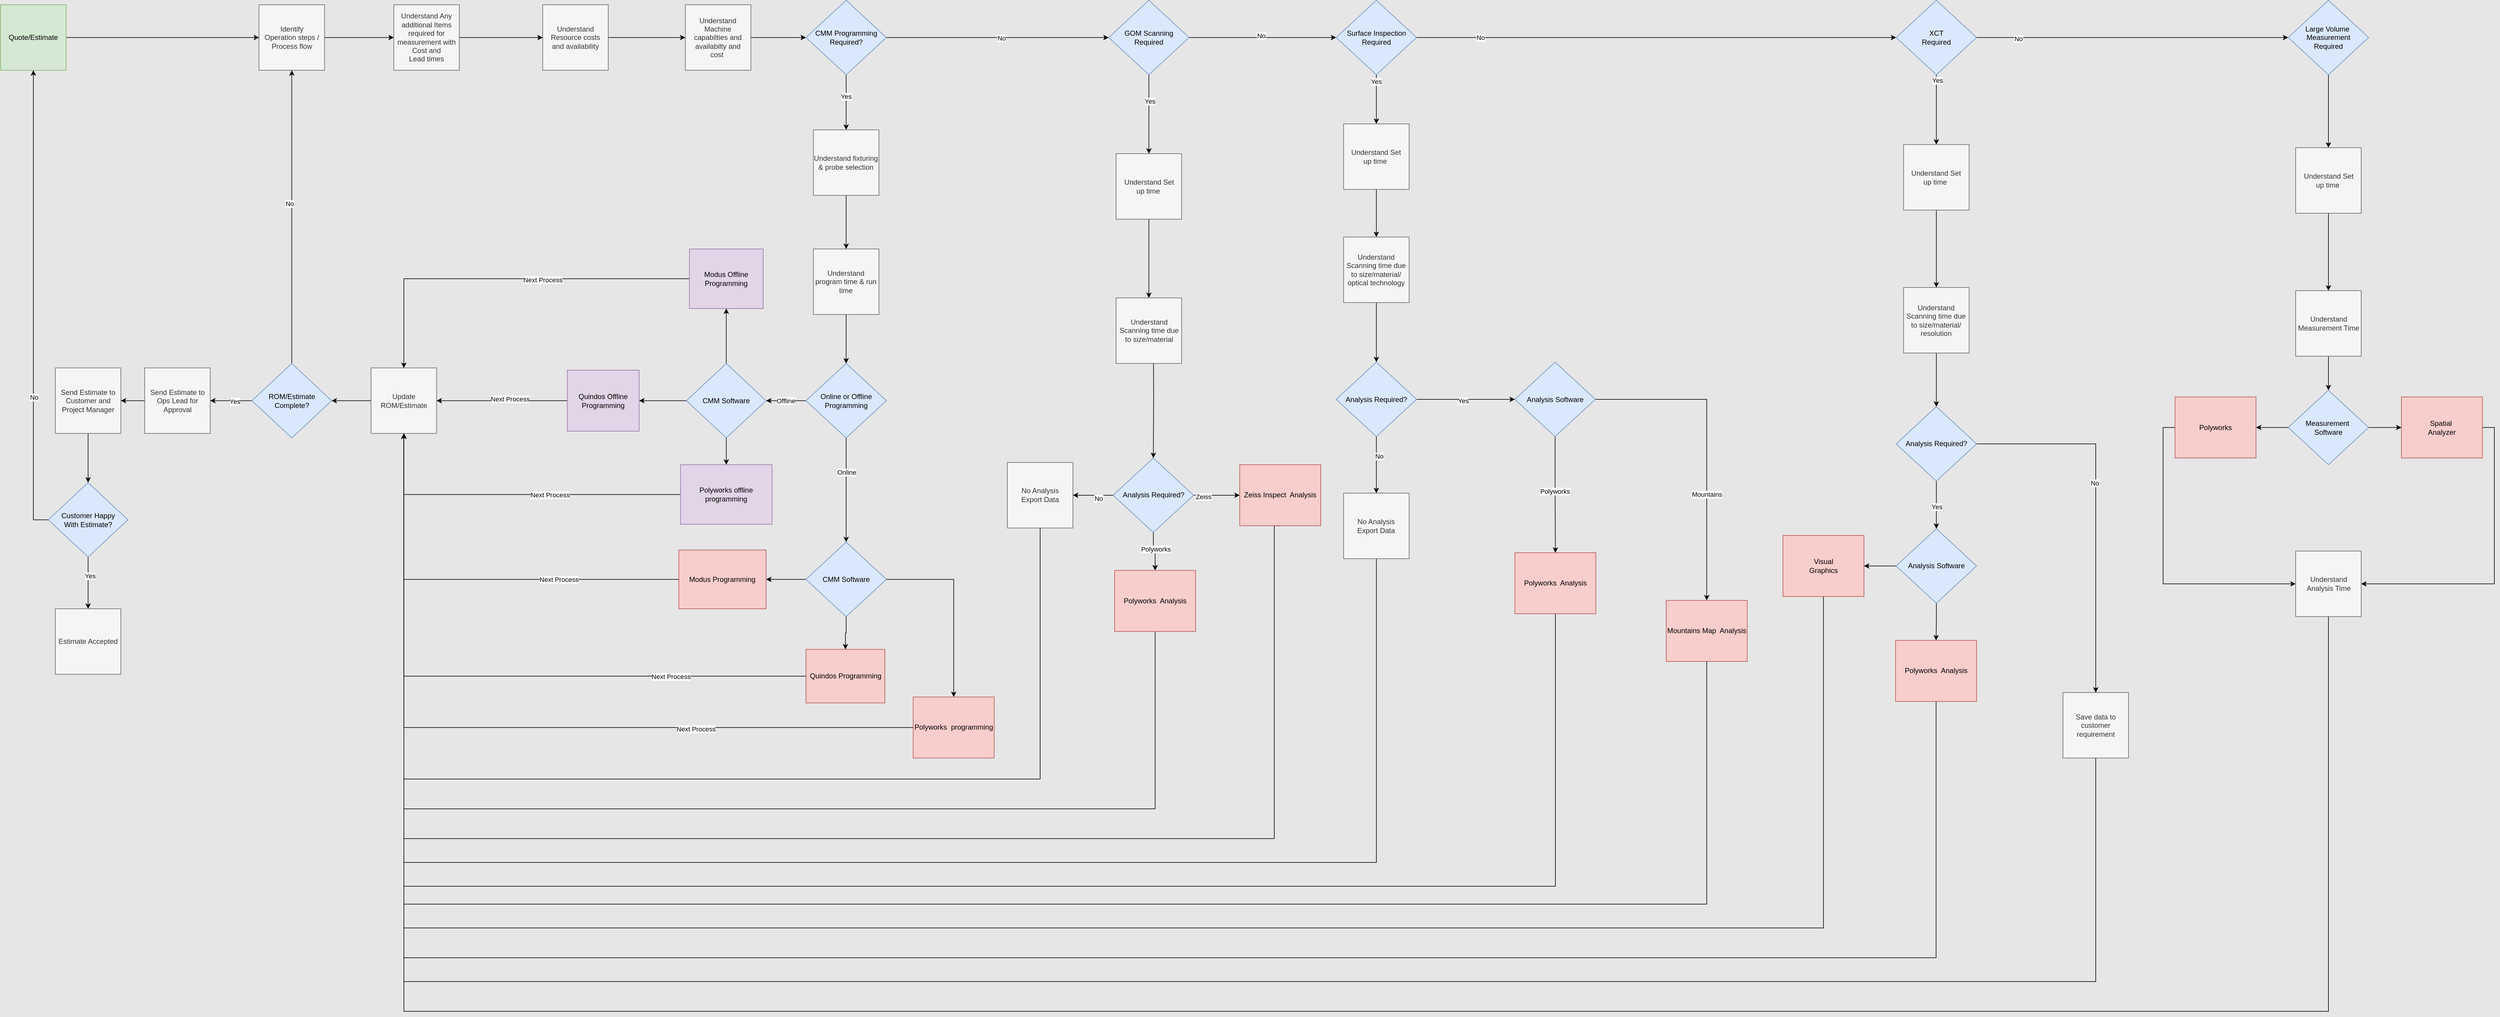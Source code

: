<mxfile version="24.7.16">
  <diagram name="Page-1" id="9IYEK_wxPiSf8hYUbTBJ">
    <mxGraphModel dx="4074" dy="2603" grid="1" gridSize="10" guides="1" tooltips="1" connect="1" arrows="1" fold="1" page="1" pageScale="1" pageWidth="1654" pageHeight="1169" background="#E6E6E6" math="0" shadow="0">
      <root>
        <mxCell id="0" />
        <mxCell id="1" parent="0" />
        <mxCell id="SHSCwAb2SmVs6MCCzv4--3" value="" style="edgeStyle=orthogonalEdgeStyle;rounded=0;orthogonalLoop=1;jettySize=auto;html=1;" parent="1" source="SHSCwAb2SmVs6MCCzv4--1" target="SHSCwAb2SmVs6MCCzv4--2" edge="1">
          <mxGeometry relative="1" as="geometry" />
        </mxCell>
        <mxCell id="SHSCwAb2SmVs6MCCzv4--1" value="Quote/Estimate" style="whiteSpace=wrap;html=1;aspect=fixed;fillColor=#d5e8d4;strokeColor=#82b366;" parent="1" vertex="1">
          <mxGeometry x="10" y="160" width="110" height="110" as="geometry" />
        </mxCell>
        <mxCell id="PAcAt_rOkVFhLOpjQl2_-14" value="" style="edgeStyle=orthogonalEdgeStyle;rounded=0;orthogonalLoop=1;jettySize=auto;html=1;" parent="1" source="SHSCwAb2SmVs6MCCzv4--2" target="SHSCwAb2SmVs6MCCzv4--6" edge="1">
          <mxGeometry relative="1" as="geometry" />
        </mxCell>
        <mxCell id="SHSCwAb2SmVs6MCCzv4--2" value="Identify &lt;br/&gt;Operation steps / &lt;br/&gt;Process flow" style="whiteSpace=wrap;html=1;aspect=fixed;fillColor=#f5f5f5;strokeColor=#666666;fontColor=#333333;" parent="1" vertex="1">
          <mxGeometry x="443.75" y="160" width="110" height="110" as="geometry" />
        </mxCell>
        <mxCell id="SHSCwAb2SmVs6MCCzv4--9" value="" style="edgeStyle=orthogonalEdgeStyle;rounded=0;orthogonalLoop=1;jettySize=auto;html=1;" parent="1" source="SHSCwAb2SmVs6MCCzv4--6" target="SHSCwAb2SmVs6MCCzv4--8" edge="1">
          <mxGeometry relative="1" as="geometry" />
        </mxCell>
        <mxCell id="SHSCwAb2SmVs6MCCzv4--6" value="Understand Any additional Items required for measurement with Cost and &lt;br/&gt;Lead times" style="whiteSpace=wrap;html=1;aspect=fixed;fillColor=#f5f5f5;strokeColor=#666666;fontColor=#333333;" parent="1" vertex="1">
          <mxGeometry x="670" y="160" width="110" height="110" as="geometry" />
        </mxCell>
        <mxCell id="SHSCwAb2SmVs6MCCzv4--11" value="" style="edgeStyle=orthogonalEdgeStyle;rounded=0;orthogonalLoop=1;jettySize=auto;html=1;" parent="1" source="SHSCwAb2SmVs6MCCzv4--8" target="SHSCwAb2SmVs6MCCzv4--10" edge="1">
          <mxGeometry relative="1" as="geometry" />
        </mxCell>
        <mxCell id="SHSCwAb2SmVs6MCCzv4--8" value="Understand&lt;br&gt;Resource costs&lt;br&gt;and availability" style="whiteSpace=wrap;html=1;aspect=fixed;fillColor=#f5f5f5;strokeColor=#666666;fontColor=#333333;" parent="1" vertex="1">
          <mxGeometry x="920" y="160" width="110" height="110" as="geometry" />
        </mxCell>
        <mxCell id="PAcAt_rOkVFhLOpjQl2_-10" style="edgeStyle=orthogonalEdgeStyle;rounded=0;orthogonalLoop=1;jettySize=auto;html=1;entryX=0;entryY=0.5;entryDx=0;entryDy=0;" parent="1" source="SHSCwAb2SmVs6MCCzv4--10" target="unKVaYUTBxjGMsJQrtcV-6" edge="1">
          <mxGeometry relative="1" as="geometry" />
        </mxCell>
        <mxCell id="SHSCwAb2SmVs6MCCzv4--10" value="Understand &lt;br/&gt;Machine &lt;br/&gt;capabilties and &lt;br/&gt;availabilty and &lt;br/&gt;cost&amp;nbsp;" style="whiteSpace=wrap;html=1;aspect=fixed;fillColor=#f5f5f5;strokeColor=#666666;fontColor=#333333;" parent="1" vertex="1">
          <mxGeometry x="1159.38" y="160" width="110" height="110" as="geometry" />
        </mxCell>
        <mxCell id="PAcAt_rOkVFhLOpjQl2_-5" value="" style="edgeStyle=orthogonalEdgeStyle;rounded=0;orthogonalLoop=1;jettySize=auto;html=1;" parent="1" source="unKVaYUTBxjGMsJQrtcV-6" target="PAcAt_rOkVFhLOpjQl2_-4" edge="1">
          <mxGeometry relative="1" as="geometry" />
        </mxCell>
        <mxCell id="PAcAt_rOkVFhLOpjQl2_-6" value="No" style="edgeLabel;html=1;align=center;verticalAlign=middle;resizable=0;points=[];" parent="PAcAt_rOkVFhLOpjQl2_-5" vertex="1" connectable="0">
          <mxGeometry x="0.037" y="-1" relative="1" as="geometry">
            <mxPoint x="-1" as="offset" />
          </mxGeometry>
        </mxCell>
        <mxCell id="d30VLbZXiumYJPV09XTk-22" value="" style="edgeStyle=orthogonalEdgeStyle;rounded=0;orthogonalLoop=1;jettySize=auto;html=1;" edge="1" parent="1" source="unKVaYUTBxjGMsJQrtcV-6" target="d30VLbZXiumYJPV09XTk-20">
          <mxGeometry relative="1" as="geometry" />
        </mxCell>
        <mxCell id="d30VLbZXiumYJPV09XTk-25" value="Yes" style="edgeLabel;html=1;align=center;verticalAlign=middle;resizable=0;points=[];" vertex="1" connectable="0" parent="d30VLbZXiumYJPV09XTk-22">
          <mxGeometry x="-0.218" y="-1" relative="1" as="geometry">
            <mxPoint as="offset" />
          </mxGeometry>
        </mxCell>
        <mxCell id="unKVaYUTBxjGMsJQrtcV-6" value="CMM Programming Required?" style="rhombus;whiteSpace=wrap;html=1;fillColor=#dae8fc;strokeColor=#6c8ebf;" parent="1" vertex="1">
          <mxGeometry x="1361.87" y="152.5" width="135" height="125" as="geometry" />
        </mxCell>
        <mxCell id="rqauZLuK4737hjcraJwY-5" value="Offline" style="edgeStyle=orthogonalEdgeStyle;rounded=0;orthogonalLoop=1;jettySize=auto;html=1;" parent="1" source="unKVaYUTBxjGMsJQrtcV-8" target="rqauZLuK4737hjcraJwY-4" edge="1">
          <mxGeometry relative="1" as="geometry" />
        </mxCell>
        <mxCell id="rqauZLuK4737hjcraJwY-8" value="" style="edgeStyle=orthogonalEdgeStyle;rounded=0;orthogonalLoop=1;jettySize=auto;html=1;" parent="1" source="unKVaYUTBxjGMsJQrtcV-8" target="rqauZLuK4737hjcraJwY-7" edge="1">
          <mxGeometry relative="1" as="geometry" />
        </mxCell>
        <mxCell id="rqauZLuK4737hjcraJwY-9" value="Online" style="edgeLabel;html=1;align=center;verticalAlign=middle;resizable=0;points=[];" parent="rqauZLuK4737hjcraJwY-8" vertex="1" connectable="0">
          <mxGeometry x="-0.338" relative="1" as="geometry">
            <mxPoint as="offset" />
          </mxGeometry>
        </mxCell>
        <mxCell id="unKVaYUTBxjGMsJQrtcV-8" value="Online or Offline Programming" style="rhombus;whiteSpace=wrap;html=1;fillColor=#dae8fc;strokeColor=#6c8ebf;" parent="1" vertex="1">
          <mxGeometry x="1361.87" y="762.21" width="135" height="125" as="geometry" />
        </mxCell>
        <mxCell id="rqauZLuK4737hjcraJwY-11" value="" style="edgeStyle=orthogonalEdgeStyle;rounded=0;orthogonalLoop=1;jettySize=auto;html=1;" parent="1" source="rqauZLuK4737hjcraJwY-4" target="rqauZLuK4737hjcraJwY-10" edge="1">
          <mxGeometry relative="1" as="geometry" />
        </mxCell>
        <mxCell id="rqauZLuK4737hjcraJwY-13" value="" style="edgeStyle=orthogonalEdgeStyle;rounded=0;orthogonalLoop=1;jettySize=auto;html=1;" parent="1" source="rqauZLuK4737hjcraJwY-4" target="rqauZLuK4737hjcraJwY-12" edge="1">
          <mxGeometry relative="1" as="geometry" />
        </mxCell>
        <mxCell id="d30VLbZXiumYJPV09XTk-16" style="edgeStyle=orthogonalEdgeStyle;rounded=0;orthogonalLoop=1;jettySize=auto;html=1;" edge="1" parent="1" source="rqauZLuK4737hjcraJwY-4" target="rqauZLuK4737hjcraJwY-16">
          <mxGeometry relative="1" as="geometry" />
        </mxCell>
        <mxCell id="rqauZLuK4737hjcraJwY-4" value="CMM Software" style="rhombus;whiteSpace=wrap;html=1;fillColor=#dae8fc;strokeColor=#6c8ebf;" parent="1" vertex="1">
          <mxGeometry x="1161.25" y="762.21" width="133.75" height="125" as="geometry" />
        </mxCell>
        <mxCell id="rqauZLuK4737hjcraJwY-21" value="" style="edgeStyle=orthogonalEdgeStyle;rounded=0;orthogonalLoop=1;jettySize=auto;html=1;" parent="1" source="rqauZLuK4737hjcraJwY-7" target="rqauZLuK4737hjcraJwY-20" edge="1">
          <mxGeometry relative="1" as="geometry" />
        </mxCell>
        <mxCell id="rqauZLuK4737hjcraJwY-22" value="" style="edgeStyle=orthogonalEdgeStyle;rounded=0;orthogonalLoop=1;jettySize=auto;html=1;" parent="1" source="rqauZLuK4737hjcraJwY-7" target="rqauZLuK4737hjcraJwY-18" edge="1">
          <mxGeometry relative="1" as="geometry" />
        </mxCell>
        <mxCell id="rqauZLuK4737hjcraJwY-23" value="" style="edgeStyle=orthogonalEdgeStyle;rounded=0;orthogonalLoop=1;jettySize=auto;html=1;" parent="1" source="rqauZLuK4737hjcraJwY-7" target="rqauZLuK4737hjcraJwY-19" edge="1">
          <mxGeometry relative="1" as="geometry" />
        </mxCell>
        <mxCell id="rqauZLuK4737hjcraJwY-7" value="CMM Software" style="rhombus;whiteSpace=wrap;html=1;fillColor=#dae8fc;strokeColor=#6c8ebf;" parent="1" vertex="1">
          <mxGeometry x="1361.87" y="1062.21" width="135" height="125" as="geometry" />
        </mxCell>
        <mxCell id="rqauZLuK4737hjcraJwY-32" style="edgeStyle=orthogonalEdgeStyle;rounded=0;orthogonalLoop=1;jettySize=auto;html=1;" parent="1" source="rqauZLuK4737hjcraJwY-10" target="rqauZLuK4737hjcraJwY-25" edge="1">
          <mxGeometry relative="1" as="geometry" />
        </mxCell>
        <mxCell id="rqauZLuK4737hjcraJwY-42" value="Next Process" style="edgeLabel;html=1;align=center;verticalAlign=middle;resizable=0;points=[];" parent="rqauZLuK4737hjcraJwY-32" vertex="1" connectable="0">
          <mxGeometry x="-0.226" y="1" relative="1" as="geometry">
            <mxPoint as="offset" />
          </mxGeometry>
        </mxCell>
        <mxCell id="rqauZLuK4737hjcraJwY-10" value="Polyworks offline programming" style="whiteSpace=wrap;html=1;fillColor=#e1d5e7;strokeColor=#9673a6;" parent="1" vertex="1">
          <mxGeometry x="1151.26" y="932.21" width="153.74" height="100" as="geometry" />
        </mxCell>
        <mxCell id="rqauZLuK4737hjcraJwY-26" value="" style="edgeStyle=orthogonalEdgeStyle;rounded=0;orthogonalLoop=1;jettySize=auto;html=1;" parent="1" source="rqauZLuK4737hjcraJwY-12" target="rqauZLuK4737hjcraJwY-25" edge="1">
          <mxGeometry relative="1" as="geometry" />
        </mxCell>
        <mxCell id="rqauZLuK4737hjcraJwY-43" value="Next Process" style="edgeLabel;html=1;align=center;verticalAlign=middle;resizable=0;points=[];" parent="rqauZLuK4737hjcraJwY-26" vertex="1" connectable="0">
          <mxGeometry x="-0.116" y="-3" relative="1" as="geometry">
            <mxPoint as="offset" />
          </mxGeometry>
        </mxCell>
        <mxCell id="rqauZLuK4737hjcraJwY-12" value="Quindos Offline Programming" style="whiteSpace=wrap;html=1;fillColor=#e1d5e7;strokeColor=#9673a6;" parent="1" vertex="1">
          <mxGeometry x="961.25" y="773.46" width="120.63" height="102.5" as="geometry" />
        </mxCell>
        <mxCell id="d30VLbZXiumYJPV09XTk-17" style="edgeStyle=orthogonalEdgeStyle;rounded=0;orthogonalLoop=1;jettySize=auto;html=1;" edge="1" parent="1" source="rqauZLuK4737hjcraJwY-16" target="rqauZLuK4737hjcraJwY-25">
          <mxGeometry relative="1" as="geometry" />
        </mxCell>
        <mxCell id="d30VLbZXiumYJPV09XTk-18" value="Next Process" style="edgeLabel;html=1;align=center;verticalAlign=middle;resizable=0;points=[];" vertex="1" connectable="0" parent="d30VLbZXiumYJPV09XTk-17">
          <mxGeometry x="-0.214" y="2" relative="1" as="geometry">
            <mxPoint as="offset" />
          </mxGeometry>
        </mxCell>
        <mxCell id="rqauZLuK4737hjcraJwY-16" value="Modus Offline Programming" style="whiteSpace=wrap;html=1;fillColor=#e1d5e7;strokeColor=#9673a6;" parent="1" vertex="1">
          <mxGeometry x="1166.25" y="570" width="123.75" height="100" as="geometry" />
        </mxCell>
        <mxCell id="rqauZLuK4737hjcraJwY-31" style="edgeStyle=orthogonalEdgeStyle;rounded=0;orthogonalLoop=1;jettySize=auto;html=1;entryX=0.5;entryY=1;entryDx=0;entryDy=0;" parent="1" source="rqauZLuK4737hjcraJwY-18" target="rqauZLuK4737hjcraJwY-25" edge="1">
          <mxGeometry relative="1" as="geometry" />
        </mxCell>
        <mxCell id="rqauZLuK4737hjcraJwY-41" value="Next Process" style="edgeLabel;html=1;align=center;verticalAlign=middle;resizable=0;points=[];" parent="rqauZLuK4737hjcraJwY-31" vertex="1" connectable="0">
          <mxGeometry x="-0.429" relative="1" as="geometry">
            <mxPoint as="offset" />
          </mxGeometry>
        </mxCell>
        <mxCell id="rqauZLuK4737hjcraJwY-18" value="Modus Programming" style="whiteSpace=wrap;html=1;fillColor=#f8cecc;strokeColor=#b85450;" parent="1" vertex="1">
          <mxGeometry x="1148.45" y="1075.34" width="146.55" height="98.75" as="geometry" />
        </mxCell>
        <mxCell id="rqauZLuK4737hjcraJwY-33" style="edgeStyle=orthogonalEdgeStyle;rounded=0;orthogonalLoop=1;jettySize=auto;html=1;" parent="1" source="rqauZLuK4737hjcraJwY-19" target="rqauZLuK4737hjcraJwY-25" edge="1">
          <mxGeometry relative="1" as="geometry" />
        </mxCell>
        <mxCell id="rqauZLuK4737hjcraJwY-40" value="Next Process" style="edgeLabel;html=1;align=center;verticalAlign=middle;resizable=0;points=[];" parent="rqauZLuK4737hjcraJwY-33" vertex="1" connectable="0">
          <mxGeometry x="-0.581" y="1" relative="1" as="geometry">
            <mxPoint as="offset" />
          </mxGeometry>
        </mxCell>
        <mxCell id="rqauZLuK4737hjcraJwY-19" value="Quindos Programming" style="whiteSpace=wrap;html=1;fillColor=#f8cecc;strokeColor=#b85450;" parent="1" vertex="1">
          <mxGeometry x="1361.87" y="1242.21" width="132.5" height="90" as="geometry" />
        </mxCell>
        <mxCell id="rqauZLuK4737hjcraJwY-38" style="edgeStyle=orthogonalEdgeStyle;rounded=0;orthogonalLoop=1;jettySize=auto;html=1;entryX=0.5;entryY=1;entryDx=0;entryDy=0;" parent="1" source="rqauZLuK4737hjcraJwY-20" target="rqauZLuK4737hjcraJwY-25" edge="1">
          <mxGeometry relative="1" as="geometry" />
        </mxCell>
        <mxCell id="rqauZLuK4737hjcraJwY-39" value="Next Process" style="edgeLabel;html=1;align=center;verticalAlign=middle;resizable=0;points=[];" parent="rqauZLuK4737hjcraJwY-38" vertex="1" connectable="0">
          <mxGeometry x="-0.458" y="2" relative="1" as="geometry">
            <mxPoint as="offset" />
          </mxGeometry>
        </mxCell>
        <mxCell id="rqauZLuK4737hjcraJwY-20" value="Polyworks&amp;nbsp; programming" style="whiteSpace=wrap;html=1;fillColor=#f8cecc;strokeColor=#b85450;" parent="1" vertex="1">
          <mxGeometry x="1541.87" y="1322.21" width="135.99" height="102.5" as="geometry" />
        </mxCell>
        <mxCell id="rqauZLuK4737hjcraJwY-46" value="" style="edgeStyle=orthogonalEdgeStyle;rounded=0;orthogonalLoop=1;jettySize=auto;html=1;" parent="1" source="rqauZLuK4737hjcraJwY-25" target="rqauZLuK4737hjcraJwY-45" edge="1">
          <mxGeometry relative="1" as="geometry" />
        </mxCell>
        <mxCell id="rqauZLuK4737hjcraJwY-25" value="Update ROM/Estimate" style="whiteSpace=wrap;html=1;aspect=fixed;fillColor=#f5f5f5;strokeColor=#666666;fontColor=#333333;" parent="1" vertex="1">
          <mxGeometry x="631.87" y="769.71" width="110" height="110" as="geometry" />
        </mxCell>
        <mxCell id="rqauZLuK4737hjcraJwY-51" value="" style="edgeStyle=orthogonalEdgeStyle;rounded=0;orthogonalLoop=1;jettySize=auto;html=1;" parent="1" source="rqauZLuK4737hjcraJwY-45" target="rqauZLuK4737hjcraJwY-50" edge="1">
          <mxGeometry relative="1" as="geometry" />
        </mxCell>
        <mxCell id="PAcAt_rOkVFhLOpjQl2_-7" value="Yes" style="edgeLabel;html=1;align=center;verticalAlign=middle;resizable=0;points=[];" parent="rqauZLuK4737hjcraJwY-51" vertex="1" connectable="0">
          <mxGeometry x="-0.136" y="1" relative="1" as="geometry">
            <mxPoint x="1" as="offset" />
          </mxGeometry>
        </mxCell>
        <mxCell id="PAcAt_rOkVFhLOpjQl2_-15" style="edgeStyle=orthogonalEdgeStyle;rounded=0;orthogonalLoop=1;jettySize=auto;html=1;" parent="1" source="rqauZLuK4737hjcraJwY-45" target="SHSCwAb2SmVs6MCCzv4--2" edge="1">
          <mxGeometry relative="1" as="geometry" />
        </mxCell>
        <mxCell id="PAcAt_rOkVFhLOpjQl2_-16" value="No" style="edgeLabel;html=1;align=center;verticalAlign=middle;resizable=0;points=[];" parent="PAcAt_rOkVFhLOpjQl2_-15" vertex="1" connectable="0">
          <mxGeometry x="0.093" y="4" relative="1" as="geometry">
            <mxPoint as="offset" />
          </mxGeometry>
        </mxCell>
        <mxCell id="rqauZLuK4737hjcraJwY-45" value="ROM/Estimate&lt;div&gt;Complete?&lt;/div&gt;" style="rhombus;whiteSpace=wrap;html=1;fillColor=#dae8fc;strokeColor=#6c8ebf;" parent="1" vertex="1">
          <mxGeometry x="431.87" y="762.21" width="133.75" height="125" as="geometry" />
        </mxCell>
        <mxCell id="rqauZLuK4737hjcraJwY-53" value="" style="edgeStyle=orthogonalEdgeStyle;rounded=0;orthogonalLoop=1;jettySize=auto;html=1;" parent="1" source="rqauZLuK4737hjcraJwY-50" target="rqauZLuK4737hjcraJwY-52" edge="1">
          <mxGeometry relative="1" as="geometry" />
        </mxCell>
        <mxCell id="rqauZLuK4737hjcraJwY-50" value="Send Estimate to Ops Lead for Approval" style="whiteSpace=wrap;html=1;aspect=fixed;fillColor=#f5f5f5;strokeColor=#666666;fontColor=#333333;" parent="1" vertex="1">
          <mxGeometry x="251.87" y="769.71" width="110" height="110" as="geometry" />
        </mxCell>
        <mxCell id="rqauZLuK4737hjcraJwY-55" value="" style="edgeStyle=orthogonalEdgeStyle;rounded=0;orthogonalLoop=1;jettySize=auto;html=1;" parent="1" source="rqauZLuK4737hjcraJwY-52" target="rqauZLuK4737hjcraJwY-54" edge="1">
          <mxGeometry relative="1" as="geometry" />
        </mxCell>
        <mxCell id="rqauZLuK4737hjcraJwY-52" value="Send Estimate to Customer and Project Manager" style="whiteSpace=wrap;html=1;aspect=fixed;fillColor=#f5f5f5;strokeColor=#666666;fontColor=#333333;" parent="1" vertex="1">
          <mxGeometry x="101.87" y="769.71" width="110" height="110" as="geometry" />
        </mxCell>
        <mxCell id="rqauZLuK4737hjcraJwY-56" style="edgeStyle=orthogonalEdgeStyle;rounded=0;orthogonalLoop=1;jettySize=auto;html=1;exitX=0;exitY=0.5;exitDx=0;exitDy=0;entryX=0.5;entryY=1;entryDx=0;entryDy=0;" parent="1" source="rqauZLuK4737hjcraJwY-54" target="SHSCwAb2SmVs6MCCzv4--1" edge="1">
          <mxGeometry relative="1" as="geometry" />
        </mxCell>
        <mxCell id="rqauZLuK4737hjcraJwY-57" value="No" style="edgeLabel;html=1;align=center;verticalAlign=middle;resizable=0;points=[];" parent="rqauZLuK4737hjcraJwY-56" vertex="1" connectable="0">
          <mxGeometry x="-0.408" y="-1" relative="1" as="geometry">
            <mxPoint as="offset" />
          </mxGeometry>
        </mxCell>
        <mxCell id="PAcAt_rOkVFhLOpjQl2_-2" value="" style="edgeStyle=orthogonalEdgeStyle;rounded=0;orthogonalLoop=1;jettySize=auto;html=1;" parent="1" source="rqauZLuK4737hjcraJwY-54" target="PAcAt_rOkVFhLOpjQl2_-1" edge="1">
          <mxGeometry relative="1" as="geometry" />
        </mxCell>
        <mxCell id="PAcAt_rOkVFhLOpjQl2_-3" value="Yes" style="edgeLabel;html=1;align=center;verticalAlign=middle;resizable=0;points=[];" parent="PAcAt_rOkVFhLOpjQl2_-2" vertex="1" connectable="0">
          <mxGeometry x="-0.263" y="3" relative="1" as="geometry">
            <mxPoint as="offset" />
          </mxGeometry>
        </mxCell>
        <mxCell id="rqauZLuK4737hjcraJwY-54" value="Customer Happy&lt;div&gt;With Estimate?&lt;/div&gt;" style="rhombus;whiteSpace=wrap;html=1;fillColor=#dae8fc;strokeColor=#6c8ebf;" parent="1" vertex="1">
          <mxGeometry x="90.0" y="962.21" width="133.75" height="125" as="geometry" />
        </mxCell>
        <mxCell id="PAcAt_rOkVFhLOpjQl2_-1" value="Estimate Accepted" style="whiteSpace=wrap;html=1;aspect=fixed;fillColor=#f5f5f5;strokeColor=#666666;fontColor=#333333;" parent="1" vertex="1">
          <mxGeometry x="101.87" y="1174.09" width="110" height="110" as="geometry" />
        </mxCell>
        <mxCell id="PAcAt_rOkVFhLOpjQl2_-9" value="" style="edgeStyle=orthogonalEdgeStyle;rounded=0;orthogonalLoop=1;jettySize=auto;html=1;" parent="1" source="PAcAt_rOkVFhLOpjQl2_-4" target="PAcAt_rOkVFhLOpjQl2_-8" edge="1">
          <mxGeometry relative="1" as="geometry" />
        </mxCell>
        <mxCell id="PAcAt_rOkVFhLOpjQl2_-42" value="Yes" style="edgeLabel;html=1;align=center;verticalAlign=middle;resizable=0;points=[];" parent="PAcAt_rOkVFhLOpjQl2_-9" vertex="1" connectable="0">
          <mxGeometry x="-0.331" y="1" relative="1" as="geometry">
            <mxPoint as="offset" />
          </mxGeometry>
        </mxCell>
        <mxCell id="PAcAt_rOkVFhLOpjQl2_-32" style="edgeStyle=orthogonalEdgeStyle;rounded=0;orthogonalLoop=1;jettySize=auto;html=1;" parent="1" source="PAcAt_rOkVFhLOpjQl2_-4" target="PAcAt_rOkVFhLOpjQl2_-31" edge="1">
          <mxGeometry relative="1" as="geometry" />
        </mxCell>
        <mxCell id="PAcAt_rOkVFhLOpjQl2_-43" value="No" style="edgeLabel;html=1;align=center;verticalAlign=middle;resizable=0;points=[];" parent="PAcAt_rOkVFhLOpjQl2_-32" vertex="1" connectable="0">
          <mxGeometry x="-0.017" y="3" relative="1" as="geometry">
            <mxPoint x="-1" as="offset" />
          </mxGeometry>
        </mxCell>
        <mxCell id="PAcAt_rOkVFhLOpjQl2_-4" value="GOM Scanning&lt;div&gt;Required&lt;/div&gt;" style="rhombus;whiteSpace=wrap;html=1;fillColor=#dae8fc;strokeColor=#6c8ebf;" parent="1" vertex="1">
          <mxGeometry x="1870" y="152.5" width="135" height="125" as="geometry" />
        </mxCell>
        <mxCell id="PAcAt_rOkVFhLOpjQl2_-12" value="" style="edgeStyle=orthogonalEdgeStyle;rounded=0;orthogonalLoop=1;jettySize=auto;html=1;" parent="1" source="PAcAt_rOkVFhLOpjQl2_-8" target="PAcAt_rOkVFhLOpjQl2_-11" edge="1">
          <mxGeometry relative="1" as="geometry" />
        </mxCell>
        <mxCell id="PAcAt_rOkVFhLOpjQl2_-8" value="Understand Set &lt;br/&gt;up time&amp;nbsp;" style="whiteSpace=wrap;html=1;aspect=fixed;fillColor=#f5f5f5;strokeColor=#666666;fontColor=#333333;" parent="1" vertex="1">
          <mxGeometry x="1882.5" y="410.0" width="110" height="110" as="geometry" />
        </mxCell>
        <mxCell id="d30VLbZXiumYJPV09XTk-48" style="edgeStyle=orthogonalEdgeStyle;rounded=0;orthogonalLoop=1;jettySize=auto;html=1;" edge="1" parent="1" target="PAcAt_rOkVFhLOpjQl2_-20">
          <mxGeometry relative="1" as="geometry">
            <mxPoint x="1945" y="710" as="sourcePoint" />
          </mxGeometry>
        </mxCell>
        <mxCell id="PAcAt_rOkVFhLOpjQl2_-11" value="Understand Scanning time due to size/material" style="whiteSpace=wrap;html=1;aspect=fixed;fillColor=#f5f5f5;strokeColor=#666666;fontColor=#333333;" parent="1" vertex="1">
          <mxGeometry x="1882.5" y="652.21" width="110" height="110" as="geometry" />
        </mxCell>
        <mxCell id="PAcAt_rOkVFhLOpjQl2_-23" value="" style="edgeStyle=orthogonalEdgeStyle;rounded=0;orthogonalLoop=1;jettySize=auto;html=1;" parent="1" source="PAcAt_rOkVFhLOpjQl2_-20" target="PAcAt_rOkVFhLOpjQl2_-22" edge="1">
          <mxGeometry relative="1" as="geometry" />
        </mxCell>
        <mxCell id="PAcAt_rOkVFhLOpjQl2_-39" value="No" style="edgeLabel;html=1;align=center;verticalAlign=middle;resizable=0;points=[];" parent="PAcAt_rOkVFhLOpjQl2_-23" vertex="1" connectable="0">
          <mxGeometry x="-0.254" y="5" relative="1" as="geometry">
            <mxPoint as="offset" />
          </mxGeometry>
        </mxCell>
        <mxCell id="PAcAt_rOkVFhLOpjQl2_-25" value="" style="edgeStyle=orthogonalEdgeStyle;rounded=0;orthogonalLoop=1;jettySize=auto;html=1;entryX=0.5;entryY=0;entryDx=0;entryDy=0;exitX=0.5;exitY=1;exitDx=0;exitDy=0;" parent="1" source="PAcAt_rOkVFhLOpjQl2_-20" target="PAcAt_rOkVFhLOpjQl2_-24" edge="1">
          <mxGeometry relative="1" as="geometry">
            <mxPoint x="1944.963" y="1045.926" as="sourcePoint" />
            <mxPoint x="1945.63" y="1110.96" as="targetPoint" />
          </mxGeometry>
        </mxCell>
        <mxCell id="PAcAt_rOkVFhLOpjQl2_-40" value="Polyworks" style="edgeLabel;html=1;align=center;verticalAlign=middle;resizable=0;points=[];" parent="PAcAt_rOkVFhLOpjQl2_-25" vertex="1" connectable="0">
          <mxGeometry x="-0.18" y="4" relative="1" as="geometry">
            <mxPoint as="offset" />
          </mxGeometry>
        </mxCell>
        <mxCell id="PAcAt_rOkVFhLOpjQl2_-27" value="" style="edgeStyle=orthogonalEdgeStyle;rounded=0;orthogonalLoop=1;jettySize=auto;html=1;entryX=0;entryY=0.5;entryDx=0;entryDy=0;exitX=1;exitY=0.5;exitDx=0;exitDy=0;" parent="1" source="PAcAt_rOkVFhLOpjQl2_-20" target="PAcAt_rOkVFhLOpjQl2_-26" edge="1">
          <mxGeometry relative="1" as="geometry">
            <mxPoint x="2012.453" y="983.417" as="sourcePoint" />
            <mxPoint x="2155.63" y="1220.96" as="targetPoint" />
          </mxGeometry>
        </mxCell>
        <mxCell id="PAcAt_rOkVFhLOpjQl2_-41" value="Zeiss" style="edgeLabel;html=1;align=center;verticalAlign=middle;resizable=0;points=[];" parent="PAcAt_rOkVFhLOpjQl2_-27" vertex="1" connectable="0">
          <mxGeometry x="-0.575" y="-2" relative="1" as="geometry">
            <mxPoint as="offset" />
          </mxGeometry>
        </mxCell>
        <mxCell id="PAcAt_rOkVFhLOpjQl2_-20" value="Analysis Required?" style="rhombus;whiteSpace=wrap;html=1;fillColor=#dae8fc;strokeColor=#6c8ebf;" parent="1" vertex="1">
          <mxGeometry x="1877.5" y="920.96" width="135" height="125" as="geometry" />
        </mxCell>
        <mxCell id="PAcAt_rOkVFhLOpjQl2_-28" style="edgeStyle=orthogonalEdgeStyle;rounded=0;orthogonalLoop=1;jettySize=auto;html=1;" parent="1" source="PAcAt_rOkVFhLOpjQl2_-22" target="rqauZLuK4737hjcraJwY-25" edge="1">
          <mxGeometry relative="1" as="geometry">
            <Array as="points">
              <mxPoint x="1755" y="1460" />
              <mxPoint x="687" y="1460" />
            </Array>
          </mxGeometry>
        </mxCell>
        <mxCell id="PAcAt_rOkVFhLOpjQl2_-22" value="No Analysis&lt;div&gt;Export Data&lt;/div&gt;" style="whiteSpace=wrap;html=1;aspect=fixed;fillColor=#f5f5f5;strokeColor=#666666;fontColor=#333333;" parent="1" vertex="1">
          <mxGeometry x="1700" y="928.46" width="110" height="110" as="geometry" />
        </mxCell>
        <mxCell id="PAcAt_rOkVFhLOpjQl2_-29" style="edgeStyle=orthogonalEdgeStyle;rounded=0;orthogonalLoop=1;jettySize=auto;html=1;exitX=0.5;exitY=1;exitDx=0;exitDy=0;" parent="1" source="PAcAt_rOkVFhLOpjQl2_-24" target="rqauZLuK4737hjcraJwY-25" edge="1">
          <mxGeometry relative="1" as="geometry">
            <Array as="points">
              <mxPoint x="1948" y="1510" />
              <mxPoint x="687" y="1510" />
            </Array>
          </mxGeometry>
        </mxCell>
        <mxCell id="PAcAt_rOkVFhLOpjQl2_-24" value="Polyworks&amp;nbsp; Analysis" style="whiteSpace=wrap;html=1;fillColor=#f8cecc;strokeColor=#b85450;" parent="1" vertex="1">
          <mxGeometry x="1880" y="1109.71" width="135.99" height="102.5" as="geometry" />
        </mxCell>
        <mxCell id="d30VLbZXiumYJPV09XTk-49" style="edgeStyle=orthogonalEdgeStyle;rounded=0;orthogonalLoop=1;jettySize=auto;html=1;exitX=0.5;exitY=1;exitDx=0;exitDy=0;" edge="1" parent="1" source="PAcAt_rOkVFhLOpjQl2_-26" target="rqauZLuK4737hjcraJwY-25">
          <mxGeometry relative="1" as="geometry">
            <Array as="points">
              <mxPoint x="2148" y="1035" />
              <mxPoint x="2148" y="1560" />
              <mxPoint x="687" y="1560" />
            </Array>
          </mxGeometry>
        </mxCell>
        <mxCell id="PAcAt_rOkVFhLOpjQl2_-26" value="Zeiss Inspect&amp;nbsp; Analysis" style="whiteSpace=wrap;html=1;fillColor=#f8cecc;strokeColor=#b85450;" parent="1" vertex="1">
          <mxGeometry x="2090" y="932.21" width="135.99" height="102.5" as="geometry" />
        </mxCell>
        <mxCell id="PAcAt_rOkVFhLOpjQl2_-34" style="edgeStyle=orthogonalEdgeStyle;rounded=0;orthogonalLoop=1;jettySize=auto;html=1;" parent="1" source="PAcAt_rOkVFhLOpjQl2_-31" target="PAcAt_rOkVFhLOpjQl2_-33" edge="1">
          <mxGeometry relative="1" as="geometry" />
        </mxCell>
        <mxCell id="d30VLbZXiumYJPV09XTk-19" value="Yes" style="edgeLabel;html=1;align=center;verticalAlign=middle;resizable=0;points=[];" vertex="1" connectable="0" parent="PAcAt_rOkVFhLOpjQl2_-34">
          <mxGeometry x="-0.735" y="-1" relative="1" as="geometry">
            <mxPoint as="offset" />
          </mxGeometry>
        </mxCell>
        <mxCell id="PAcAt_rOkVFhLOpjQl2_-65" style="edgeStyle=orthogonalEdgeStyle;rounded=0;orthogonalLoop=1;jettySize=auto;html=1;" parent="1" source="PAcAt_rOkVFhLOpjQl2_-31" target="PAcAt_rOkVFhLOpjQl2_-64" edge="1">
          <mxGeometry relative="1" as="geometry" />
        </mxCell>
        <mxCell id="d30VLbZXiumYJPV09XTk-15" value="No" style="edgeLabel;html=1;align=center;verticalAlign=middle;resizable=0;points=[];" vertex="1" connectable="0" parent="PAcAt_rOkVFhLOpjQl2_-65">
          <mxGeometry x="-0.736" relative="1" as="geometry">
            <mxPoint as="offset" />
          </mxGeometry>
        </mxCell>
        <mxCell id="PAcAt_rOkVFhLOpjQl2_-31" value="Surface Inspection&lt;div&gt;Required&lt;/div&gt;" style="rhombus;whiteSpace=wrap;html=1;fillColor=#dae8fc;strokeColor=#6c8ebf;" parent="1" vertex="1">
          <mxGeometry x="2251.87" y="152.5" width="135" height="125" as="geometry" />
        </mxCell>
        <mxCell id="PAcAt_rOkVFhLOpjQl2_-36" style="edgeStyle=orthogonalEdgeStyle;rounded=0;orthogonalLoop=1;jettySize=auto;html=1;" parent="1" source="PAcAt_rOkVFhLOpjQl2_-33" target="PAcAt_rOkVFhLOpjQl2_-35" edge="1">
          <mxGeometry relative="1" as="geometry" />
        </mxCell>
        <mxCell id="PAcAt_rOkVFhLOpjQl2_-33" value="Understand Set &lt;br/&gt;up time&amp;nbsp;" style="whiteSpace=wrap;html=1;aspect=fixed;fillColor=#f5f5f5;strokeColor=#666666;fontColor=#333333;" parent="1" vertex="1">
          <mxGeometry x="2264.37" y="360.0" width="110" height="110" as="geometry" />
        </mxCell>
        <mxCell id="PAcAt_rOkVFhLOpjQl2_-38" value="" style="edgeStyle=orthogonalEdgeStyle;rounded=0;orthogonalLoop=1;jettySize=auto;html=1;" parent="1" source="PAcAt_rOkVFhLOpjQl2_-35" target="PAcAt_rOkVFhLOpjQl2_-37" edge="1">
          <mxGeometry relative="1" as="geometry" />
        </mxCell>
        <mxCell id="PAcAt_rOkVFhLOpjQl2_-35" value="Understand Scanning time due to size/material/ optical technology" style="whiteSpace=wrap;html=1;aspect=fixed;fillColor=#f5f5f5;strokeColor=#666666;fontColor=#333333;" parent="1" vertex="1">
          <mxGeometry x="2264.37" y="550" width="110" height="110" as="geometry" />
        </mxCell>
        <mxCell id="PAcAt_rOkVFhLOpjQl2_-49" style="edgeStyle=orthogonalEdgeStyle;rounded=0;orthogonalLoop=1;jettySize=auto;html=1;" parent="1" source="PAcAt_rOkVFhLOpjQl2_-37" target="PAcAt_rOkVFhLOpjQl2_-48" edge="1">
          <mxGeometry relative="1" as="geometry" />
        </mxCell>
        <mxCell id="PAcAt_rOkVFhLOpjQl2_-50" value="No" style="edgeLabel;html=1;align=center;verticalAlign=middle;resizable=0;points=[];" parent="PAcAt_rOkVFhLOpjQl2_-49" vertex="1" connectable="0">
          <mxGeometry x="-0.314" y="4" relative="1" as="geometry">
            <mxPoint as="offset" />
          </mxGeometry>
        </mxCell>
        <mxCell id="PAcAt_rOkVFhLOpjQl2_-54" style="edgeStyle=orthogonalEdgeStyle;rounded=0;orthogonalLoop=1;jettySize=auto;html=1;" parent="1" source="PAcAt_rOkVFhLOpjQl2_-37" target="PAcAt_rOkVFhLOpjQl2_-51" edge="1">
          <mxGeometry relative="1" as="geometry" />
        </mxCell>
        <mxCell id="PAcAt_rOkVFhLOpjQl2_-55" value="Yes" style="edgeLabel;html=1;align=center;verticalAlign=middle;resizable=0;points=[];" parent="PAcAt_rOkVFhLOpjQl2_-54" vertex="1" connectable="0">
          <mxGeometry x="-0.075" y="-2" relative="1" as="geometry">
            <mxPoint x="1" as="offset" />
          </mxGeometry>
        </mxCell>
        <mxCell id="PAcAt_rOkVFhLOpjQl2_-37" value="Analysis Required?" style="rhombus;whiteSpace=wrap;html=1;fillColor=#dae8fc;strokeColor=#6c8ebf;" parent="1" vertex="1">
          <mxGeometry x="2251.87" y="760" width="135" height="125" as="geometry" />
        </mxCell>
        <mxCell id="PAcAt_rOkVFhLOpjQl2_-61" style="edgeStyle=orthogonalEdgeStyle;rounded=0;orthogonalLoop=1;jettySize=auto;html=1;" parent="1" source="PAcAt_rOkVFhLOpjQl2_-48" target="rqauZLuK4737hjcraJwY-25" edge="1">
          <mxGeometry relative="1" as="geometry">
            <Array as="points">
              <mxPoint x="2319" y="1600" />
              <mxPoint x="687" y="1600" />
            </Array>
          </mxGeometry>
        </mxCell>
        <mxCell id="PAcAt_rOkVFhLOpjQl2_-48" value="No Analysis&lt;div&gt;Export Data&lt;/div&gt;" style="whiteSpace=wrap;html=1;aspect=fixed;fillColor=#f5f5f5;strokeColor=#666666;fontColor=#333333;" parent="1" vertex="1">
          <mxGeometry x="2264.37" y="980" width="110" height="110" as="geometry" />
        </mxCell>
        <mxCell id="PAcAt_rOkVFhLOpjQl2_-56" style="edgeStyle=orthogonalEdgeStyle;rounded=0;orthogonalLoop=1;jettySize=auto;html=1;" parent="1" source="PAcAt_rOkVFhLOpjQl2_-51" target="PAcAt_rOkVFhLOpjQl2_-52" edge="1">
          <mxGeometry relative="1" as="geometry" />
        </mxCell>
        <mxCell id="PAcAt_rOkVFhLOpjQl2_-57" value="Mountains" style="edgeLabel;html=1;align=center;verticalAlign=middle;resizable=0;points=[];" parent="PAcAt_rOkVFhLOpjQl2_-56" vertex="1" connectable="0">
          <mxGeometry x="-0.15" y="-1" relative="1" as="geometry">
            <mxPoint x="1" y="123" as="offset" />
          </mxGeometry>
        </mxCell>
        <mxCell id="PAcAt_rOkVFhLOpjQl2_-59" style="edgeStyle=orthogonalEdgeStyle;rounded=0;orthogonalLoop=1;jettySize=auto;html=1;" parent="1" source="PAcAt_rOkVFhLOpjQl2_-51" target="PAcAt_rOkVFhLOpjQl2_-58" edge="1">
          <mxGeometry relative="1" as="geometry" />
        </mxCell>
        <mxCell id="PAcAt_rOkVFhLOpjQl2_-60" value="Polyworks" style="edgeLabel;html=1;align=center;verticalAlign=middle;resizable=0;points=[];" parent="PAcAt_rOkVFhLOpjQl2_-59" vertex="1" connectable="0">
          <mxGeometry x="-0.06" y="-1" relative="1" as="geometry">
            <mxPoint as="offset" />
          </mxGeometry>
        </mxCell>
        <mxCell id="PAcAt_rOkVFhLOpjQl2_-51" value="Analysis Software" style="rhombus;whiteSpace=wrap;html=1;fillColor=#dae8fc;strokeColor=#6c8ebf;" parent="1" vertex="1">
          <mxGeometry x="2551.88" y="760" width="135" height="125" as="geometry" />
        </mxCell>
        <mxCell id="PAcAt_rOkVFhLOpjQl2_-63" style="edgeStyle=orthogonalEdgeStyle;rounded=0;orthogonalLoop=1;jettySize=auto;html=1;" parent="1" source="PAcAt_rOkVFhLOpjQl2_-52" target="rqauZLuK4737hjcraJwY-25" edge="1">
          <mxGeometry relative="1" as="geometry">
            <Array as="points">
              <mxPoint x="2874" y="1670" />
              <mxPoint x="687" y="1670" />
            </Array>
          </mxGeometry>
        </mxCell>
        <mxCell id="PAcAt_rOkVFhLOpjQl2_-52" value="Mountains Map&amp;nbsp; Analysis" style="whiteSpace=wrap;html=1;fillColor=#f8cecc;strokeColor=#b85450;" parent="1" vertex="1">
          <mxGeometry x="2805.88" y="1160" width="135.99" height="102.5" as="geometry" />
        </mxCell>
        <mxCell id="PAcAt_rOkVFhLOpjQl2_-62" style="edgeStyle=orthogonalEdgeStyle;rounded=0;orthogonalLoop=1;jettySize=auto;html=1;" parent="1" source="PAcAt_rOkVFhLOpjQl2_-58" target="rqauZLuK4737hjcraJwY-25" edge="1">
          <mxGeometry relative="1" as="geometry">
            <Array as="points">
              <mxPoint x="2620" y="1640" />
              <mxPoint x="687" y="1640" />
            </Array>
          </mxGeometry>
        </mxCell>
        <mxCell id="PAcAt_rOkVFhLOpjQl2_-58" value="Polyworks&amp;nbsp; Analysis" style="whiteSpace=wrap;html=1;fillColor=#f8cecc;strokeColor=#b85450;" parent="1" vertex="1">
          <mxGeometry x="2551.88" y="1080" width="135.99" height="102.5" as="geometry" />
        </mxCell>
        <mxCell id="PAcAt_rOkVFhLOpjQl2_-68" value="" style="edgeStyle=orthogonalEdgeStyle;rounded=0;orthogonalLoop=1;jettySize=auto;html=1;" parent="1" source="PAcAt_rOkVFhLOpjQl2_-64" target="PAcAt_rOkVFhLOpjQl2_-67" edge="1">
          <mxGeometry relative="1" as="geometry" />
        </mxCell>
        <mxCell id="d30VLbZXiumYJPV09XTk-14" value="Yes" style="edgeLabel;html=1;align=center;verticalAlign=middle;resizable=0;points=[];" vertex="1" connectable="0" parent="PAcAt_rOkVFhLOpjQl2_-68">
          <mxGeometry x="-0.835" y="1" relative="1" as="geometry">
            <mxPoint as="offset" />
          </mxGeometry>
        </mxCell>
        <mxCell id="d30VLbZXiumYJPV09XTk-27" style="edgeStyle=orthogonalEdgeStyle;rounded=0;orthogonalLoop=1;jettySize=auto;html=1;" edge="1" parent="1" source="PAcAt_rOkVFhLOpjQl2_-64" target="d30VLbZXiumYJPV09XTk-26">
          <mxGeometry relative="1" as="geometry" />
        </mxCell>
        <mxCell id="d30VLbZXiumYJPV09XTk-28" value="No" style="edgeLabel;html=1;align=center;verticalAlign=middle;resizable=0;points=[];" vertex="1" connectable="0" parent="d30VLbZXiumYJPV09XTk-27">
          <mxGeometry x="-0.734" y="-2" relative="1" as="geometry">
            <mxPoint as="offset" />
          </mxGeometry>
        </mxCell>
        <mxCell id="PAcAt_rOkVFhLOpjQl2_-64" value="XCT&lt;div&gt;Required&lt;/div&gt;" style="rhombus;whiteSpace=wrap;html=1;fillColor=#dae8fc;strokeColor=#6c8ebf;" parent="1" vertex="1">
          <mxGeometry x="3191.87" y="152.5" width="135" height="125" as="geometry" />
        </mxCell>
        <mxCell id="PAcAt_rOkVFhLOpjQl2_-71" style="edgeStyle=orthogonalEdgeStyle;rounded=0;orthogonalLoop=1;jettySize=auto;html=1;" parent="1" source="PAcAt_rOkVFhLOpjQl2_-67" target="PAcAt_rOkVFhLOpjQl2_-70" edge="1">
          <mxGeometry relative="1" as="geometry" />
        </mxCell>
        <mxCell id="PAcAt_rOkVFhLOpjQl2_-67" value="Understand Set &lt;br/&gt;up time&amp;nbsp;" style="whiteSpace=wrap;html=1;aspect=fixed;fillColor=#f5f5f5;strokeColor=#666666;fontColor=#333333;" parent="1" vertex="1">
          <mxGeometry x="3204.37" y="394.71" width="110" height="110" as="geometry" />
        </mxCell>
        <mxCell id="PAcAt_rOkVFhLOpjQl2_-75" value="" style="edgeStyle=orthogonalEdgeStyle;rounded=0;orthogonalLoop=1;jettySize=auto;html=1;" parent="1" source="PAcAt_rOkVFhLOpjQl2_-70" target="PAcAt_rOkVFhLOpjQl2_-74" edge="1">
          <mxGeometry relative="1" as="geometry" />
        </mxCell>
        <mxCell id="PAcAt_rOkVFhLOpjQl2_-70" value="Understand Scanning time due to size/material/ resolution" style="whiteSpace=wrap;html=1;aspect=fixed;fillColor=#f5f5f5;strokeColor=#666666;fontColor=#333333;" parent="1" vertex="1">
          <mxGeometry x="3204.37" y="634.71" width="110" height="110" as="geometry" />
        </mxCell>
        <mxCell id="d30VLbZXiumYJPV09XTk-2" value="" style="edgeStyle=orthogonalEdgeStyle;rounded=0;orthogonalLoop=1;jettySize=auto;html=1;" edge="1" parent="1" source="PAcAt_rOkVFhLOpjQl2_-74" target="d30VLbZXiumYJPV09XTk-1">
          <mxGeometry relative="1" as="geometry" />
        </mxCell>
        <mxCell id="d30VLbZXiumYJPV09XTk-7" value="Yes" style="edgeLabel;html=1;align=center;verticalAlign=middle;resizable=0;points=[];" vertex="1" connectable="0" parent="d30VLbZXiumYJPV09XTk-2">
          <mxGeometry x="0.075" relative="1" as="geometry">
            <mxPoint as="offset" />
          </mxGeometry>
        </mxCell>
        <mxCell id="d30VLbZXiumYJPV09XTk-9" value="" style="edgeStyle=orthogonalEdgeStyle;rounded=0;orthogonalLoop=1;jettySize=auto;html=1;" edge="1" parent="1" source="PAcAt_rOkVFhLOpjQl2_-74" target="d30VLbZXiumYJPV09XTk-8">
          <mxGeometry relative="1" as="geometry" />
        </mxCell>
        <mxCell id="d30VLbZXiumYJPV09XTk-10" value="No" style="edgeLabel;html=1;align=center;verticalAlign=middle;resizable=0;points=[];" vertex="1" connectable="0" parent="d30VLbZXiumYJPV09XTk-9">
          <mxGeometry x="-0.14" y="-1" relative="1" as="geometry">
            <mxPoint x="-1" as="offset" />
          </mxGeometry>
        </mxCell>
        <mxCell id="PAcAt_rOkVFhLOpjQl2_-74" value="Analysis Required?" style="rhombus;whiteSpace=wrap;html=1;fillColor=#dae8fc;strokeColor=#6c8ebf;" parent="1" vertex="1">
          <mxGeometry x="3191.87" y="834.71" width="135" height="125" as="geometry" />
        </mxCell>
        <mxCell id="d30VLbZXiumYJPV09XTk-4" value="" style="edgeStyle=orthogonalEdgeStyle;rounded=0;orthogonalLoop=1;jettySize=auto;html=1;" edge="1" parent="1" source="d30VLbZXiumYJPV09XTk-1" target="d30VLbZXiumYJPV09XTk-3">
          <mxGeometry relative="1" as="geometry" />
        </mxCell>
        <mxCell id="d30VLbZXiumYJPV09XTk-6" value="" style="edgeStyle=orthogonalEdgeStyle;rounded=0;orthogonalLoop=1;jettySize=auto;html=1;" edge="1" parent="1" source="d30VLbZXiumYJPV09XTk-1" target="d30VLbZXiumYJPV09XTk-5">
          <mxGeometry relative="1" as="geometry" />
        </mxCell>
        <mxCell id="d30VLbZXiumYJPV09XTk-1" value="Analysis Software" style="rhombus;whiteSpace=wrap;html=1;fillColor=#dae8fc;strokeColor=#6c8ebf;" vertex="1" parent="1">
          <mxGeometry x="3191.87" y="1039.71" width="135" height="125" as="geometry" />
        </mxCell>
        <mxCell id="d30VLbZXiumYJPV09XTk-12" style="edgeStyle=orthogonalEdgeStyle;rounded=0;orthogonalLoop=1;jettySize=auto;html=1;" edge="1" parent="1" source="d30VLbZXiumYJPV09XTk-3" target="rqauZLuK4737hjcraJwY-25">
          <mxGeometry relative="1" as="geometry">
            <Array as="points">
              <mxPoint x="3259" y="1760" />
              <mxPoint x="687" y="1760" />
            </Array>
          </mxGeometry>
        </mxCell>
        <mxCell id="d30VLbZXiumYJPV09XTk-3" value="Polyworks&amp;nbsp; Analysis" style="whiteSpace=wrap;html=1;fillColor=#f8cecc;strokeColor=#b85450;" vertex="1" parent="1">
          <mxGeometry x="3190.88" y="1227.21" width="135.99" height="102.5" as="geometry" />
        </mxCell>
        <mxCell id="d30VLbZXiumYJPV09XTk-11" style="edgeStyle=orthogonalEdgeStyle;rounded=0;orthogonalLoop=1;jettySize=auto;html=1;" edge="1" parent="1" source="d30VLbZXiumYJPV09XTk-5" target="rqauZLuK4737hjcraJwY-25">
          <mxGeometry relative="1" as="geometry">
            <Array as="points">
              <mxPoint x="3070" y="1710" />
              <mxPoint x="687" y="1710" />
            </Array>
          </mxGeometry>
        </mxCell>
        <mxCell id="d30VLbZXiumYJPV09XTk-5" value="Visual&lt;div&gt;Graphics&lt;/div&gt;" style="whiteSpace=wrap;html=1;fillColor=#f8cecc;strokeColor=#b85450;" vertex="1" parent="1">
          <mxGeometry x="3001.87" y="1050.96" width="135.99" height="102.5" as="geometry" />
        </mxCell>
        <mxCell id="d30VLbZXiumYJPV09XTk-13" style="edgeStyle=orthogonalEdgeStyle;rounded=0;orthogonalLoop=1;jettySize=auto;html=1;" edge="1" parent="1" source="d30VLbZXiumYJPV09XTk-8" target="rqauZLuK4737hjcraJwY-25">
          <mxGeometry relative="1" as="geometry">
            <Array as="points">
              <mxPoint x="3527" y="1800" />
              <mxPoint x="687" y="1800" />
            </Array>
          </mxGeometry>
        </mxCell>
        <mxCell id="d30VLbZXiumYJPV09XTk-8" value="Save data to customer requirement" style="whiteSpace=wrap;html=1;aspect=fixed;fillColor=#f5f5f5;strokeColor=#666666;fontColor=#333333;" vertex="1" parent="1">
          <mxGeometry x="3471.87" y="1314.71" width="110" height="110" as="geometry" />
        </mxCell>
        <mxCell id="d30VLbZXiumYJPV09XTk-23" value="" style="edgeStyle=orthogonalEdgeStyle;rounded=0;orthogonalLoop=1;jettySize=auto;html=1;" edge="1" parent="1" source="d30VLbZXiumYJPV09XTk-20" target="d30VLbZXiumYJPV09XTk-21">
          <mxGeometry relative="1" as="geometry" />
        </mxCell>
        <mxCell id="d30VLbZXiumYJPV09XTk-20" value="Understand fixturing &amp;amp; probe selection" style="whiteSpace=wrap;html=1;aspect=fixed;fillColor=#f5f5f5;strokeColor=#666666;fontColor=#333333;" vertex="1" parent="1">
          <mxGeometry x="1374.37" y="370.0" width="110" height="110" as="geometry" />
        </mxCell>
        <mxCell id="d30VLbZXiumYJPV09XTk-24" value="" style="edgeStyle=orthogonalEdgeStyle;rounded=0;orthogonalLoop=1;jettySize=auto;html=1;" edge="1" parent="1" source="d30VLbZXiumYJPV09XTk-21" target="unKVaYUTBxjGMsJQrtcV-8">
          <mxGeometry relative="1" as="geometry" />
        </mxCell>
        <mxCell id="d30VLbZXiumYJPV09XTk-21" value="Understand program time &amp;amp; run time" style="whiteSpace=wrap;html=1;aspect=fixed;fillColor=#f5f5f5;strokeColor=#666666;fontColor=#333333;" vertex="1" parent="1">
          <mxGeometry x="1374.37" y="570" width="110" height="110" as="geometry" />
        </mxCell>
        <mxCell id="d30VLbZXiumYJPV09XTk-33" style="edgeStyle=orthogonalEdgeStyle;rounded=0;orthogonalLoop=1;jettySize=auto;html=1;" edge="1" parent="1" source="d30VLbZXiumYJPV09XTk-26" target="d30VLbZXiumYJPV09XTk-31">
          <mxGeometry relative="1" as="geometry" />
        </mxCell>
        <mxCell id="d30VLbZXiumYJPV09XTk-26" value="Large Volume&amp;nbsp;&lt;div&gt;Measurement&lt;/div&gt;&lt;div&gt;Required&lt;/div&gt;" style="rhombus;whiteSpace=wrap;html=1;fillColor=#dae8fc;strokeColor=#6c8ebf;" vertex="1" parent="1">
          <mxGeometry x="3850" y="152.5" width="135" height="125" as="geometry" />
        </mxCell>
        <mxCell id="d30VLbZXiumYJPV09XTk-34" style="edgeStyle=orthogonalEdgeStyle;rounded=0;orthogonalLoop=1;jettySize=auto;html=1;" edge="1" parent="1" source="d30VLbZXiumYJPV09XTk-31" target="d30VLbZXiumYJPV09XTk-32">
          <mxGeometry relative="1" as="geometry" />
        </mxCell>
        <mxCell id="d30VLbZXiumYJPV09XTk-31" value="Understand Set &lt;br/&gt;up time&amp;nbsp;" style="whiteSpace=wrap;html=1;aspect=fixed;fillColor=#f5f5f5;strokeColor=#666666;fontColor=#333333;" vertex="1" parent="1">
          <mxGeometry x="3862.5" y="400.0" width="110" height="110" as="geometry" />
        </mxCell>
        <mxCell id="d30VLbZXiumYJPV09XTk-38" style="edgeStyle=orthogonalEdgeStyle;rounded=0;orthogonalLoop=1;jettySize=auto;html=1;" edge="1" parent="1" source="d30VLbZXiumYJPV09XTk-32" target="d30VLbZXiumYJPV09XTk-37">
          <mxGeometry relative="1" as="geometry" />
        </mxCell>
        <mxCell id="d30VLbZXiumYJPV09XTk-32" value="Understand Measurement Time" style="whiteSpace=wrap;html=1;aspect=fixed;fillColor=#f5f5f5;strokeColor=#666666;fontColor=#333333;" vertex="1" parent="1">
          <mxGeometry x="3862.5" y="640.0" width="110" height="110" as="geometry" />
        </mxCell>
        <mxCell id="d30VLbZXiumYJPV09XTk-47" style="edgeStyle=orthogonalEdgeStyle;rounded=0;orthogonalLoop=1;jettySize=auto;html=1;exitX=0.5;exitY=1;exitDx=0;exitDy=0;" edge="1" parent="1" source="d30VLbZXiumYJPV09XTk-35" target="rqauZLuK4737hjcraJwY-25">
          <mxGeometry relative="1" as="geometry">
            <Array as="points">
              <mxPoint x="3918" y="1850" />
              <mxPoint x="687" y="1850" />
            </Array>
          </mxGeometry>
        </mxCell>
        <mxCell id="d30VLbZXiumYJPV09XTk-35" value="Understand Analysis Time" style="whiteSpace=wrap;html=1;aspect=fixed;fillColor=#f5f5f5;strokeColor=#666666;fontColor=#333333;" vertex="1" parent="1">
          <mxGeometry x="3862.5" y="1077.21" width="110" height="110" as="geometry" />
        </mxCell>
        <mxCell id="d30VLbZXiumYJPV09XTk-42" style="edgeStyle=orthogonalEdgeStyle;rounded=0;orthogonalLoop=1;jettySize=auto;html=1;" edge="1" parent="1" source="d30VLbZXiumYJPV09XTk-37" target="d30VLbZXiumYJPV09XTk-41">
          <mxGeometry relative="1" as="geometry" />
        </mxCell>
        <mxCell id="d30VLbZXiumYJPV09XTk-43" style="edgeStyle=orthogonalEdgeStyle;rounded=0;orthogonalLoop=1;jettySize=auto;html=1;" edge="1" parent="1" source="d30VLbZXiumYJPV09XTk-37" target="d30VLbZXiumYJPV09XTk-40">
          <mxGeometry relative="1" as="geometry" />
        </mxCell>
        <mxCell id="d30VLbZXiumYJPV09XTk-37" value="Measurement&amp;nbsp;&lt;div&gt;Software&lt;/div&gt;" style="rhombus;whiteSpace=wrap;html=1;fillColor=#dae8fc;strokeColor=#6c8ebf;" vertex="1" parent="1">
          <mxGeometry x="3850" y="807.21" width="135" height="125" as="geometry" />
        </mxCell>
        <mxCell id="d30VLbZXiumYJPV09XTk-45" style="edgeStyle=orthogonalEdgeStyle;rounded=0;orthogonalLoop=1;jettySize=auto;html=1;exitX=1;exitY=0.5;exitDx=0;exitDy=0;entryX=1;entryY=0.5;entryDx=0;entryDy=0;" edge="1" parent="1" source="d30VLbZXiumYJPV09XTk-40" target="d30VLbZXiumYJPV09XTk-35">
          <mxGeometry relative="1" as="geometry">
            <mxPoint x="4108" y="1150" as="targetPoint" />
          </mxGeometry>
        </mxCell>
        <mxCell id="d30VLbZXiumYJPV09XTk-40" value="Spatial&amp;nbsp;&lt;div&gt;Analyzer&lt;/div&gt;" style="whiteSpace=wrap;html=1;fillColor=#f8cecc;strokeColor=#b85450;" vertex="1" parent="1">
          <mxGeometry x="4040" y="818.46" width="135.99" height="102.5" as="geometry" />
        </mxCell>
        <mxCell id="d30VLbZXiumYJPV09XTk-44" style="edgeStyle=orthogonalEdgeStyle;rounded=0;orthogonalLoop=1;jettySize=auto;html=1;entryX=0;entryY=0.5;entryDx=0;entryDy=0;exitX=0;exitY=0.5;exitDx=0;exitDy=0;" edge="1" parent="1" source="d30VLbZXiumYJPV09XTk-41" target="d30VLbZXiumYJPV09XTk-35">
          <mxGeometry relative="1" as="geometry" />
        </mxCell>
        <mxCell id="d30VLbZXiumYJPV09XTk-41" value="Polyworks" style="whiteSpace=wrap;html=1;fillColor=#f8cecc;strokeColor=#b85450;" vertex="1" parent="1">
          <mxGeometry x="3660" y="818.46" width="135.99" height="102.5" as="geometry" />
        </mxCell>
      </root>
    </mxGraphModel>
  </diagram>
</mxfile>
